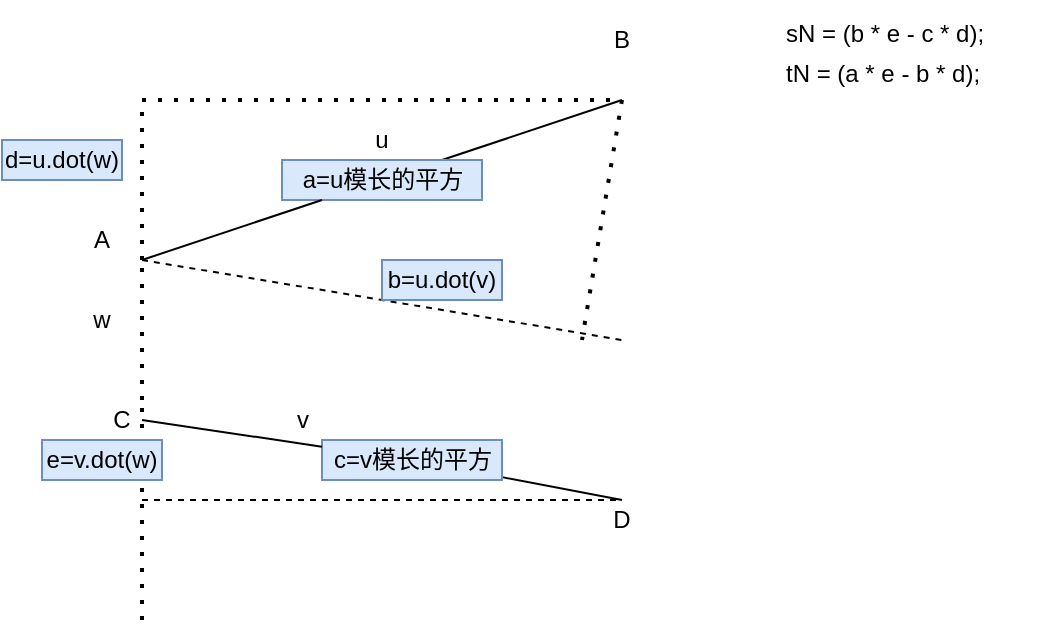 <mxfile version="13.6.6" type="device"><diagram id="2vylc_PNUSyY4DIasNpA" name="Page-1"><mxGraphModel dx="652" dy="423" grid="1" gridSize="10" guides="1" tooltips="1" connect="1" arrows="1" fold="1" page="1" pageScale="1" pageWidth="827" pageHeight="1169" math="0" shadow="0"><root><mxCell id="0"/><mxCell id="1" parent="0"/><mxCell id="sGVnjTAZUgM7Pm0CnRxf-1" value="" style="endArrow=none;html=1;" edge="1" parent="1" source="sGVnjTAZUgM7Pm0CnRxf-25"><mxGeometry width="50" height="50" relative="1" as="geometry"><mxPoint x="240" y="240" as="sourcePoint"/><mxPoint x="480" y="160" as="targetPoint"/></mxGeometry></mxCell><mxCell id="sGVnjTAZUgM7Pm0CnRxf-3" value="A" style="text;html=1;strokeColor=none;fillColor=none;align=center;verticalAlign=middle;whiteSpace=wrap;rounded=0;" vertex="1" parent="1"><mxGeometry x="200" y="220" width="40" height="20" as="geometry"/></mxCell><mxCell id="sGVnjTAZUgM7Pm0CnRxf-4" value="B" style="text;html=1;strokeColor=none;fillColor=none;align=center;verticalAlign=middle;whiteSpace=wrap;rounded=0;" vertex="1" parent="1"><mxGeometry x="460" y="120" width="40" height="20" as="geometry"/></mxCell><mxCell id="sGVnjTAZUgM7Pm0CnRxf-5" value="" style="endArrow=none;html=1;" edge="1" parent="1" source="sGVnjTAZUgM7Pm0CnRxf-24"><mxGeometry width="50" height="50" relative="1" as="geometry"><mxPoint x="240" y="320" as="sourcePoint"/><mxPoint x="480" y="360" as="targetPoint"/></mxGeometry></mxCell><mxCell id="sGVnjTAZUgM7Pm0CnRxf-6" value="D" style="text;html=1;strokeColor=none;fillColor=none;align=center;verticalAlign=middle;whiteSpace=wrap;rounded=0;" vertex="1" parent="1"><mxGeometry x="460" y="360" width="40" height="20" as="geometry"/></mxCell><mxCell id="sGVnjTAZUgM7Pm0CnRxf-7" value="C" style="text;html=1;strokeColor=none;fillColor=none;align=center;verticalAlign=middle;whiteSpace=wrap;rounded=0;" vertex="1" parent="1"><mxGeometry x="210" y="310" width="40" height="20" as="geometry"/></mxCell><mxCell id="sGVnjTAZUgM7Pm0CnRxf-9" value="" style="endArrow=none;dashed=1;html=1;dashPattern=1 3;strokeWidth=2;exitX=0.75;exitY=0;exitDx=0;exitDy=0;" edge="1" parent="1" source="sGVnjTAZUgM7Pm0CnRxf-7"><mxGeometry width="50" height="50" relative="1" as="geometry"><mxPoint x="390" y="360" as="sourcePoint"/><mxPoint x="240" y="240" as="targetPoint"/></mxGeometry></mxCell><mxCell id="sGVnjTAZUgM7Pm0CnRxf-11" value="u" style="text;html=1;strokeColor=none;fillColor=none;align=center;verticalAlign=middle;whiteSpace=wrap;rounded=0;" vertex="1" parent="1"><mxGeometry x="340" y="170" width="40" height="20" as="geometry"/></mxCell><mxCell id="sGVnjTAZUgM7Pm0CnRxf-13" value="w" style="text;html=1;strokeColor=none;fillColor=none;align=center;verticalAlign=middle;whiteSpace=wrap;rounded=0;" vertex="1" parent="1"><mxGeometry x="200" y="260" width="40" height="20" as="geometry"/></mxCell><mxCell id="sGVnjTAZUgM7Pm0CnRxf-15" value="" style="endArrow=none;html=1;dashed=1;" edge="1" parent="1"><mxGeometry width="50" height="50" relative="1" as="geometry"><mxPoint x="240" y="240" as="sourcePoint"/><mxPoint x="480" y="280" as="targetPoint"/></mxGeometry></mxCell><mxCell id="sGVnjTAZUgM7Pm0CnRxf-16" value="" style="endArrow=none;dashed=1;html=1;dashPattern=1 3;strokeWidth=2;" edge="1" parent="1"><mxGeometry width="50" height="50" relative="1" as="geometry"><mxPoint x="480" y="160" as="sourcePoint"/><mxPoint x="460" y="280" as="targetPoint"/></mxGeometry></mxCell><mxCell id="sGVnjTAZUgM7Pm0CnRxf-17" value="" style="endArrow=none;dashed=1;html=1;dashPattern=1 3;strokeWidth=2;exitX=0.75;exitY=0;exitDx=0;exitDy=0;" edge="1" parent="1"><mxGeometry width="50" height="50" relative="1" as="geometry"><mxPoint x="240.0" y="240" as="sourcePoint"/><mxPoint x="240.0" y="160" as="targetPoint"/></mxGeometry></mxCell><mxCell id="sGVnjTAZUgM7Pm0CnRxf-18" value="" style="endArrow=none;dashed=1;html=1;dashPattern=1 3;strokeWidth=2;" edge="1" parent="1"><mxGeometry width="50" height="50" relative="1" as="geometry"><mxPoint x="240" y="160" as="sourcePoint"/><mxPoint x="480" y="160" as="targetPoint"/></mxGeometry></mxCell><mxCell id="sGVnjTAZUgM7Pm0CnRxf-19" value="b=u.dot(v)" style="text;html=1;strokeColor=#6c8ebf;fillColor=#dae8fc;align=center;verticalAlign=middle;whiteSpace=wrap;rounded=0;" vertex="1" parent="1"><mxGeometry x="360" y="240" width="60" height="20" as="geometry"/></mxCell><mxCell id="sGVnjTAZUgM7Pm0CnRxf-20" value="d=u.dot(w)" style="text;html=1;strokeColor=#6c8ebf;fillColor=#dae8fc;align=center;verticalAlign=middle;whiteSpace=wrap;rounded=0;" vertex="1" parent="1"><mxGeometry x="170" y="180" width="60" height="20" as="geometry"/></mxCell><mxCell id="sGVnjTAZUgM7Pm0CnRxf-21" value="" style="endArrow=none;dashed=1;html=1;dashPattern=1 3;strokeWidth=2;entryX=0.75;entryY=0;entryDx=0;entryDy=0;" edge="1" parent="1" target="sGVnjTAZUgM7Pm0CnRxf-7"><mxGeometry width="50" height="50" relative="1" as="geometry"><mxPoint x="240" y="420" as="sourcePoint"/><mxPoint x="270" y="370" as="targetPoint"/></mxGeometry></mxCell><mxCell id="sGVnjTAZUgM7Pm0CnRxf-22" value="" style="endArrow=none;html=1;dashed=1;" edge="1" parent="1"><mxGeometry width="50" height="50" relative="1" as="geometry"><mxPoint x="240" y="360" as="sourcePoint"/><mxPoint x="480" y="360" as="targetPoint"/></mxGeometry></mxCell><mxCell id="sGVnjTAZUgM7Pm0CnRxf-23" value="e=v.dot(w)" style="text;html=1;strokeColor=#6c8ebf;fillColor=#dae8fc;align=center;verticalAlign=middle;whiteSpace=wrap;rounded=0;" vertex="1" parent="1"><mxGeometry x="190" y="330" width="60" height="20" as="geometry"/></mxCell><mxCell id="sGVnjTAZUgM7Pm0CnRxf-27" value="v" style="text;html=1;align=center;verticalAlign=middle;resizable=0;points=[];autosize=1;" vertex="1" parent="1"><mxGeometry x="310" y="310" width="20" height="20" as="geometry"/></mxCell><mxCell id="sGVnjTAZUgM7Pm0CnRxf-25" value="a=u模长的平方" style="text;html=1;align=center;verticalAlign=middle;resizable=0;points=[];autosize=1;fillColor=#dae8fc;strokeColor=#6c8ebf;" vertex="1" parent="1"><mxGeometry x="310" y="190" width="100" height="20" as="geometry"/></mxCell><mxCell id="sGVnjTAZUgM7Pm0CnRxf-28" value="" style="endArrow=none;html=1;" edge="1" parent="1" target="sGVnjTAZUgM7Pm0CnRxf-25"><mxGeometry width="50" height="50" relative="1" as="geometry"><mxPoint x="240.0" y="240" as="sourcePoint"/><mxPoint x="480" y="160" as="targetPoint"/></mxGeometry></mxCell><mxCell id="sGVnjTAZUgM7Pm0CnRxf-24" value="c=v模长的平方" style="text;html=1;align=center;verticalAlign=middle;resizable=0;points=[];autosize=1;fillColor=#dae8fc;strokeColor=#6c8ebf;" vertex="1" parent="1"><mxGeometry x="330" y="330" width="90" height="20" as="geometry"/></mxCell><mxCell id="sGVnjTAZUgM7Pm0CnRxf-29" value="" style="endArrow=none;html=1;" edge="1" parent="1" target="sGVnjTAZUgM7Pm0CnRxf-24"><mxGeometry width="50" height="50" relative="1" as="geometry"><mxPoint x="240.0" y="320" as="sourcePoint"/><mxPoint x="480" y="360" as="targetPoint"/></mxGeometry></mxCell><mxCell id="sGVnjTAZUgM7Pm0CnRxf-32" value="&lt;div style=&quot;font-weight: normal ; font-size: 12px ; line-height: 20px&quot;&gt;&lt;div&gt;&lt;span style=&quot;background-color: rgb(255 , 255 , 255)&quot;&gt; sN = (b * e - c * d);&lt;/span&gt;&lt;/div&gt;&lt;div&gt;&lt;span style=&quot;background-color: rgb(255 , 255 , 255)&quot;&gt;        tN = (a * e - b * d);&lt;/span&gt;&lt;/div&gt;&lt;/div&gt;" style="text;whiteSpace=wrap;html=1;" vertex="1" parent="1"><mxGeometry x="560" y="110" width="140" height="60" as="geometry"/></mxCell></root></mxGraphModel></diagram></mxfile>